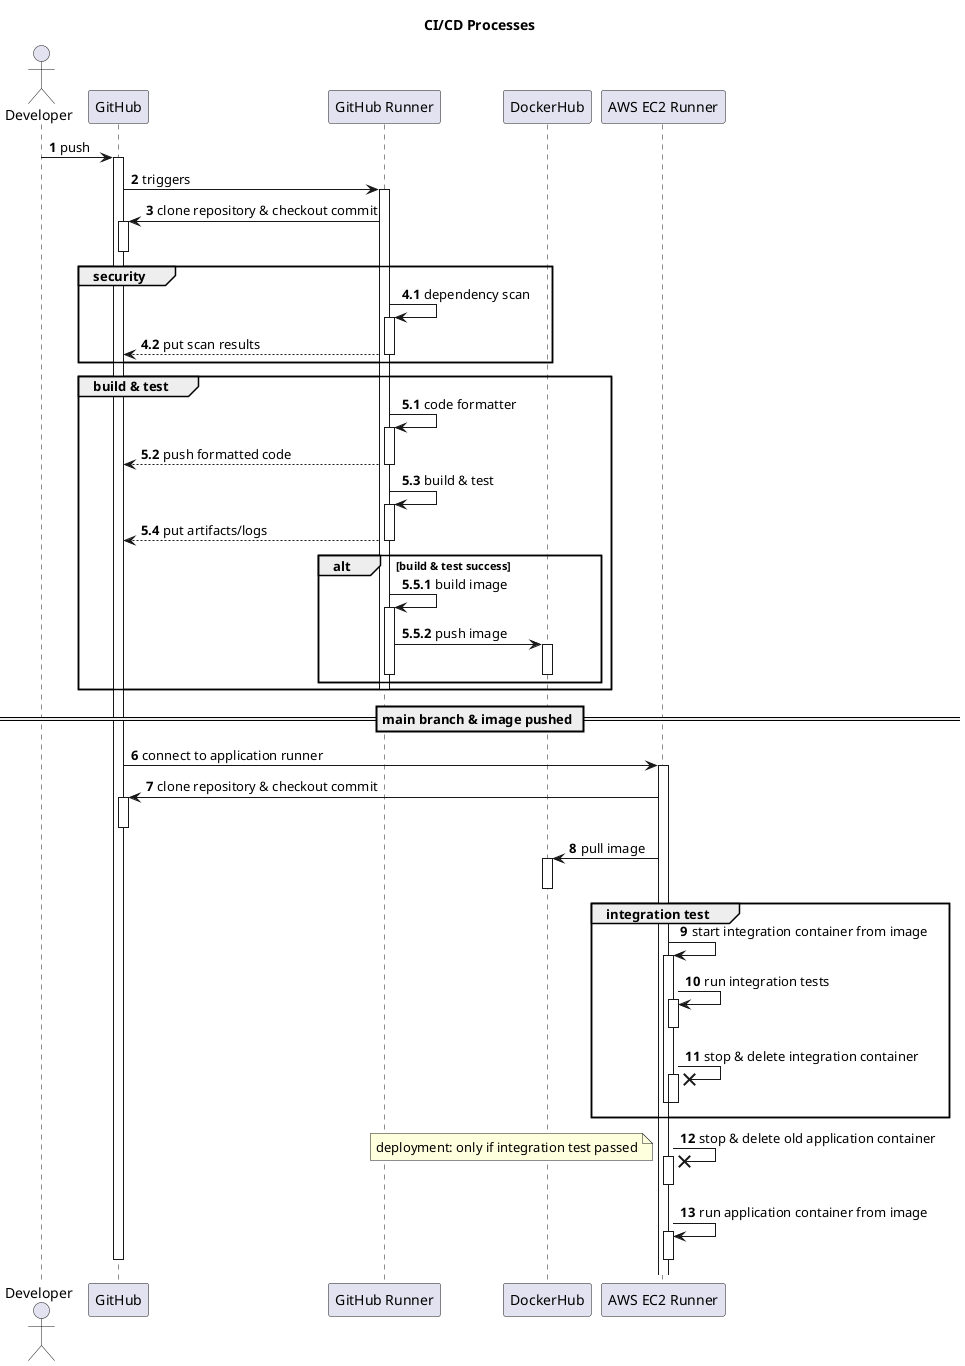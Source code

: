 @startuml
''' sequence diagram of ci processes
title CI/CD Processes
autonumber

actor       Developer           as dev
participant GitHub              as gh
participant "GitHub Runner"     as ci
participant "DockerHub"         as dh
participant "AWS EC2 Runner"    as ec2

dev -> gh   : push
activate gh

gh  -> ci   : triggers
activate ci

ci  -> gh   : clone repository & checkout commit
activate gh
deactivate gh

autonumber 4.1
group security
    ci  -> ci   : dependency scan
    activate ci

    ci  --> gh  : put scan results
    deactivate ci
end

autonumber 5.1
group build & test
    ci  -> ci   : code formatter
    activate ci

    ci  --> gh  : push formatted code
    deactivate ci

    ci  -> ci   : build & test
    activate ci

    ci  --> gh  : put artifacts/logs
    deactivate ci
    
autonumber 5.5.1
alt build & test success
    ci  -> ci   : build image
    activate ci
    
    ci  -> dh   : push image
    activate dh
    deactivate dh
    deactivate ci
end

deactivate ci
end
== main branch & image pushed ==

autonumber 6

gh  -> ec2  : connect to application runner
activate ec2

ec2  -> gh  : clone repository & checkout commit
activate gh
deactivate gh

ec2 -> dh   : pull image
activate dh
deactivate dh

group integration test
    ec2 -> ec2  : start integration container from image
    activate ec2

    ec2 -> ec2  : run integration tests
    activate ec2
    deactivate ec2

    ec2 ->x ec2 : stop & delete integration container
    activate ec2
    deactivate ec2
    deactivate ec2
end

ec2 ->x ec2 : stop & delete old application container
activate ec2
deactivate ec2
note left
    deployment: only if integration test passed
end note


ec2 -> ec2  : run application container from image
activate ec2
deactivate ec2

deactivate gh
@enduml
